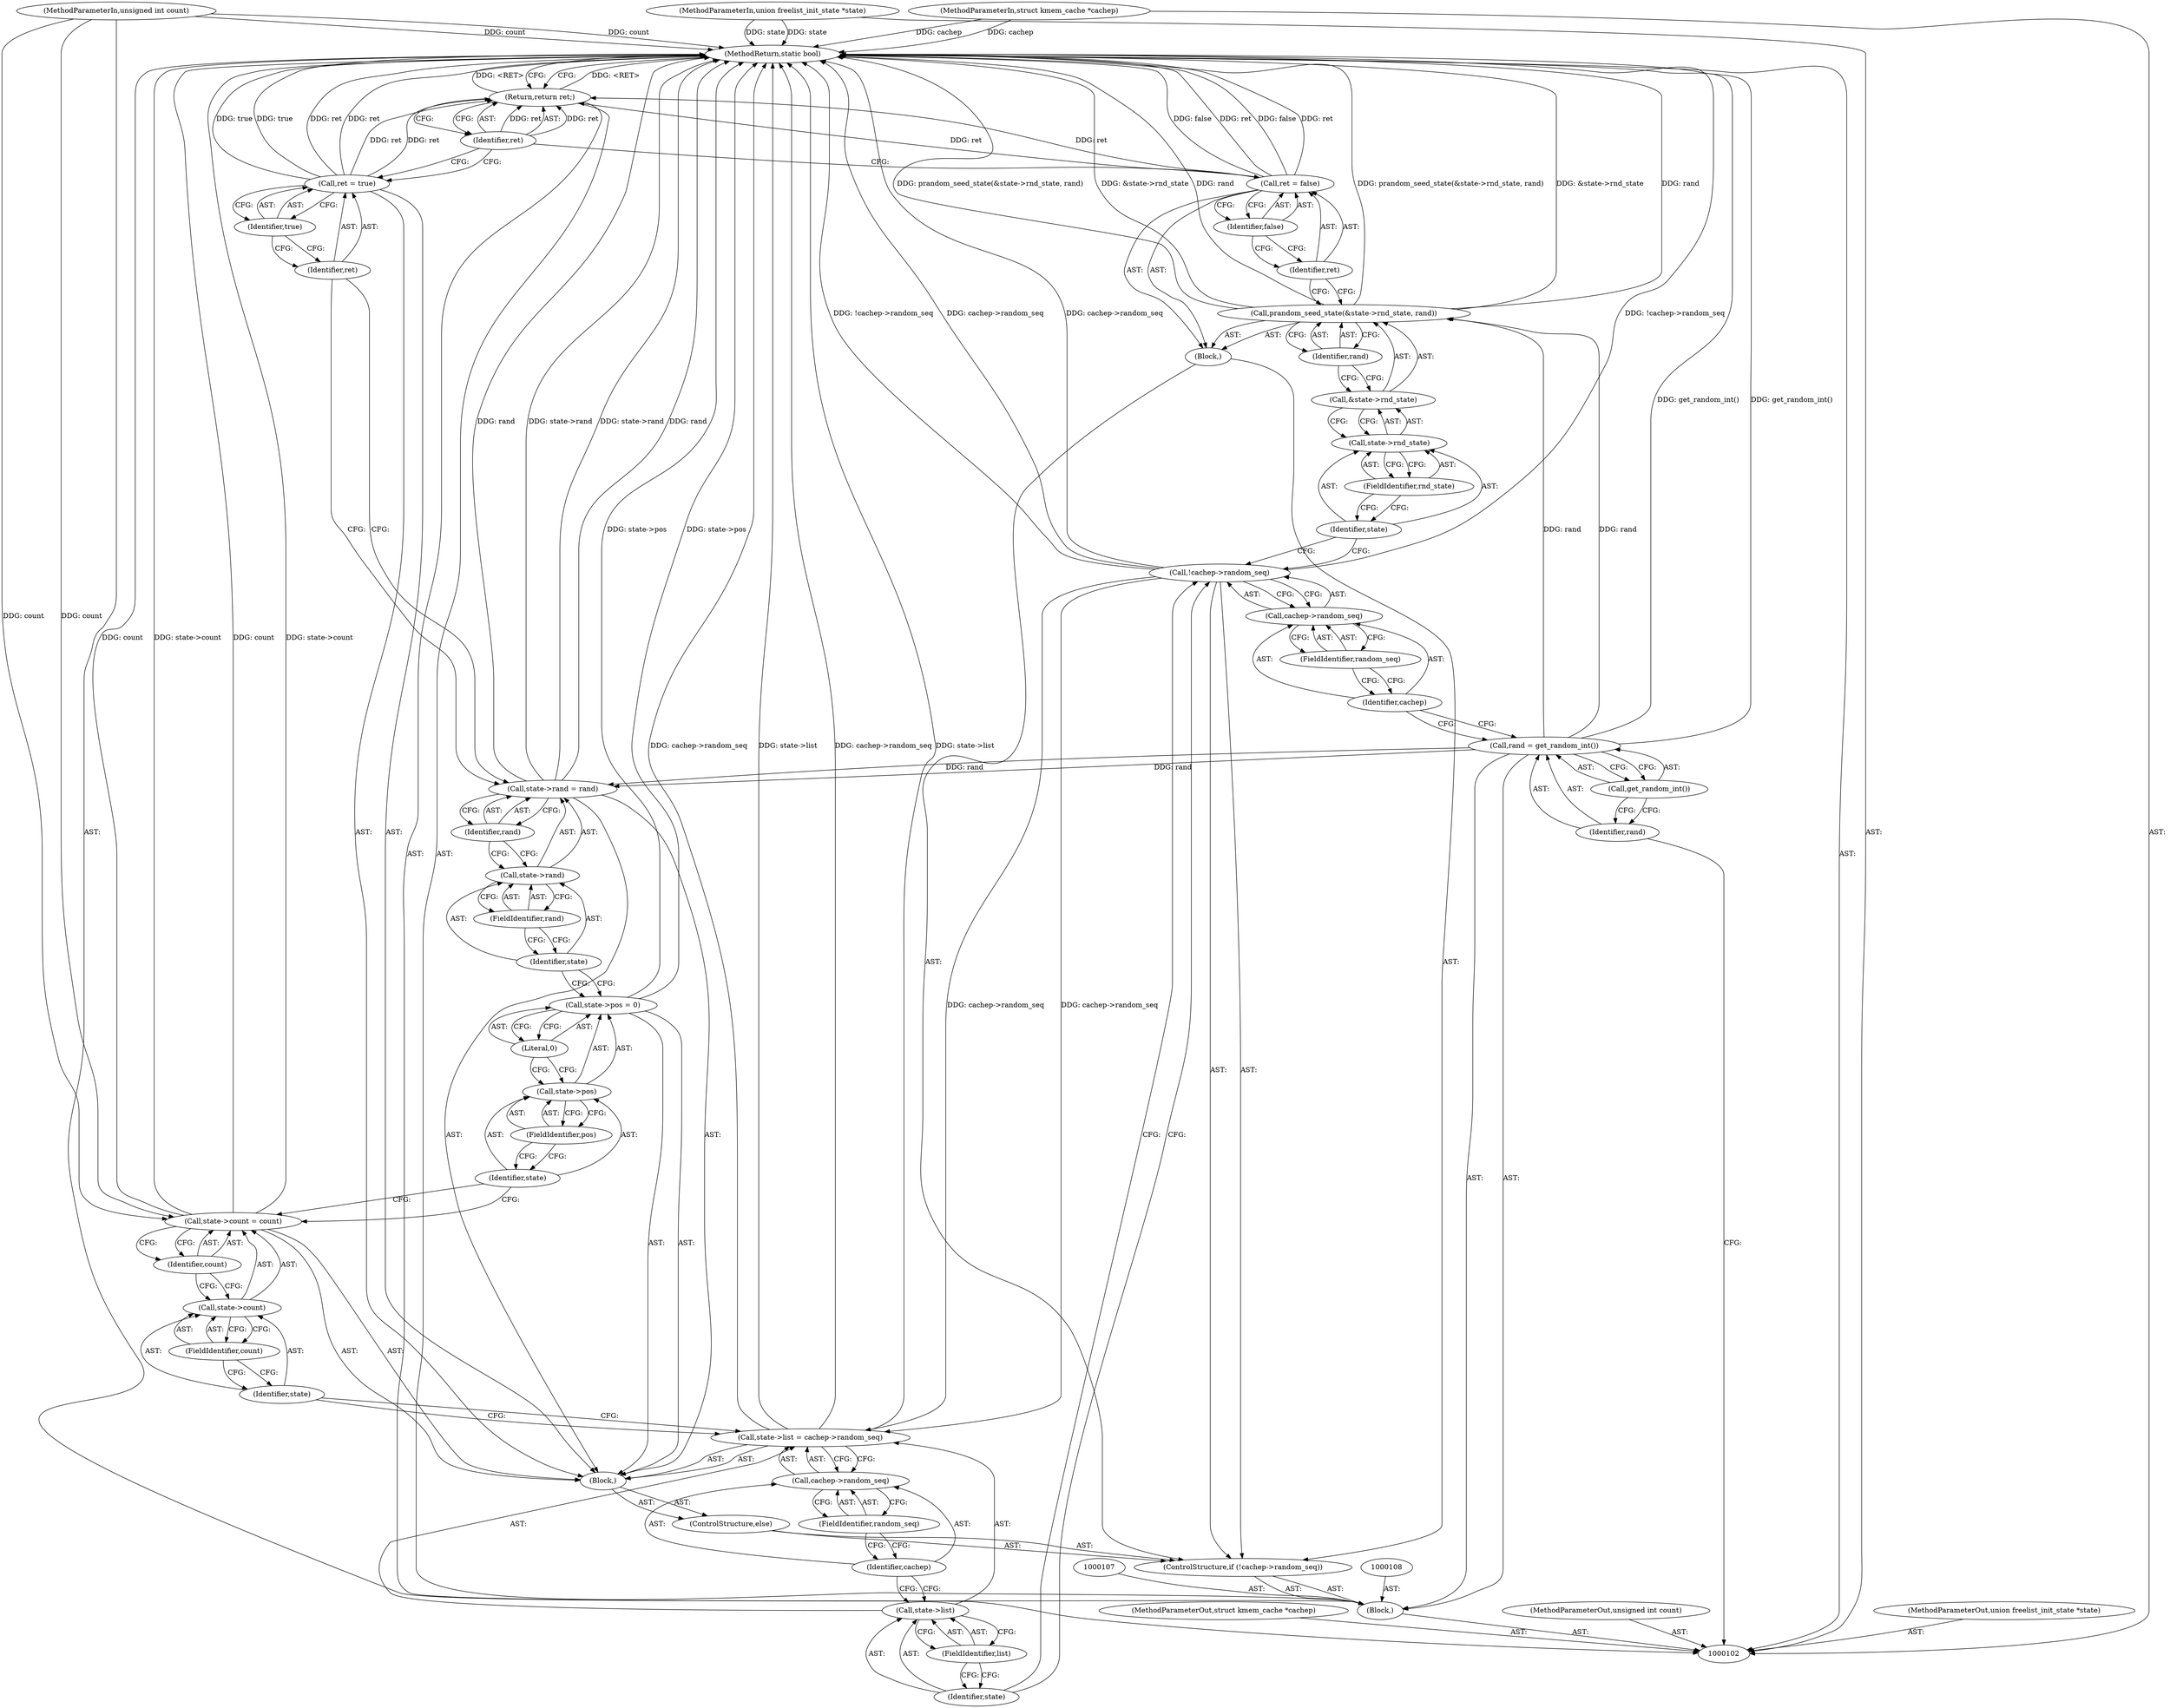 digraph "1_linux_c4e490cf148e85ead0d1b1c2caaba833f1d5b29f" {
"1000156" [label="(MethodReturn,static bool)"];
"1000103" [label="(MethodParameterIn,union freelist_init_state *state)"];
"1000192" [label="(MethodParameterOut,union freelist_init_state *state)"];
"1000112" [label="(ControlStructure,if (!cachep->random_seq))"];
"1000116" [label="(FieldIdentifier,random_seq)"];
"1000117" [label="(Block,)"];
"1000113" [label="(Call,!cachep->random_seq)"];
"1000114" [label="(Call,cachep->random_seq)"];
"1000115" [label="(Identifier,cachep)"];
"1000118" [label="(Call,prandom_seed_state(&state->rnd_state, rand))"];
"1000119" [label="(Call,&state->rnd_state)"];
"1000120" [label="(Call,state->rnd_state)"];
"1000121" [label="(Identifier,state)"];
"1000122" [label="(FieldIdentifier,rnd_state)"];
"1000123" [label="(Identifier,rand)"];
"1000124" [label="(Call,ret = false)"];
"1000125" [label="(Identifier,ret)"];
"1000126" [label="(Identifier,false)"];
"1000127" [label="(ControlStructure,else)"];
"1000128" [label="(Block,)"];
"1000132" [label="(FieldIdentifier,list)"];
"1000133" [label="(Call,cachep->random_seq)"];
"1000134" [label="(Identifier,cachep)"];
"1000135" [label="(FieldIdentifier,random_seq)"];
"1000129" [label="(Call,state->list = cachep->random_seq)"];
"1000130" [label="(Call,state->list)"];
"1000131" [label="(Identifier,state)"];
"1000139" [label="(FieldIdentifier,count)"];
"1000140" [label="(Identifier,count)"];
"1000136" [label="(Call,state->count = count)"];
"1000137" [label="(Call,state->count)"];
"1000138" [label="(Identifier,state)"];
"1000145" [label="(Literal,0)"];
"1000141" [label="(Call,state->pos = 0)"];
"1000142" [label="(Call,state->pos)"];
"1000143" [label="(Identifier,state)"];
"1000144" [label="(FieldIdentifier,pos)"];
"1000150" [label="(Identifier,rand)"];
"1000146" [label="(Call,state->rand = rand)"];
"1000147" [label="(Call,state->rand)"];
"1000148" [label="(Identifier,state)"];
"1000149" [label="(FieldIdentifier,rand)"];
"1000104" [label="(MethodParameterIn,struct kmem_cache *cachep)"];
"1000193" [label="(MethodParameterOut,struct kmem_cache *cachep)"];
"1000151" [label="(Call,ret = true)"];
"1000152" [label="(Identifier,ret)"];
"1000153" [label="(Identifier,true)"];
"1000154" [label="(Return,return ret;)"];
"1000155" [label="(Identifier,ret)"];
"1000105" [label="(MethodParameterIn,unsigned int count)"];
"1000194" [label="(MethodParameterOut,unsigned int count)"];
"1000106" [label="(Block,)"];
"1000109" [label="(Call,rand = get_random_int())"];
"1000110" [label="(Identifier,rand)"];
"1000111" [label="(Call,get_random_int())"];
"1000156" -> "1000102"  [label="AST: "];
"1000156" -> "1000154"  [label="CFG: "];
"1000141" -> "1000156"  [label="DDG: state->pos"];
"1000124" -> "1000156"  [label="DDG: ret"];
"1000124" -> "1000156"  [label="DDG: false"];
"1000104" -> "1000156"  [label="DDG: cachep"];
"1000105" -> "1000156"  [label="DDG: count"];
"1000113" -> "1000156"  [label="DDG: cachep->random_seq"];
"1000113" -> "1000156"  [label="DDG: !cachep->random_seq"];
"1000151" -> "1000156"  [label="DDG: true"];
"1000151" -> "1000156"  [label="DDG: ret"];
"1000118" -> "1000156"  [label="DDG: prandom_seed_state(&state->rnd_state, rand)"];
"1000118" -> "1000156"  [label="DDG: &state->rnd_state"];
"1000118" -> "1000156"  [label="DDG: rand"];
"1000129" -> "1000156"  [label="DDG: cachep->random_seq"];
"1000129" -> "1000156"  [label="DDG: state->list"];
"1000146" -> "1000156"  [label="DDG: rand"];
"1000146" -> "1000156"  [label="DDG: state->rand"];
"1000136" -> "1000156"  [label="DDG: count"];
"1000136" -> "1000156"  [label="DDG: state->count"];
"1000103" -> "1000156"  [label="DDG: state"];
"1000109" -> "1000156"  [label="DDG: get_random_int()"];
"1000154" -> "1000156"  [label="DDG: <RET>"];
"1000103" -> "1000102"  [label="AST: "];
"1000103" -> "1000156"  [label="DDG: state"];
"1000192" -> "1000102"  [label="AST: "];
"1000112" -> "1000106"  [label="AST: "];
"1000113" -> "1000112"  [label="AST: "];
"1000117" -> "1000112"  [label="AST: "];
"1000127" -> "1000112"  [label="AST: "];
"1000116" -> "1000114"  [label="AST: "];
"1000116" -> "1000115"  [label="CFG: "];
"1000114" -> "1000116"  [label="CFG: "];
"1000117" -> "1000112"  [label="AST: "];
"1000118" -> "1000117"  [label="AST: "];
"1000124" -> "1000117"  [label="AST: "];
"1000113" -> "1000112"  [label="AST: "];
"1000113" -> "1000114"  [label="CFG: "];
"1000114" -> "1000113"  [label="AST: "];
"1000121" -> "1000113"  [label="CFG: "];
"1000131" -> "1000113"  [label="CFG: "];
"1000113" -> "1000156"  [label="DDG: cachep->random_seq"];
"1000113" -> "1000156"  [label="DDG: !cachep->random_seq"];
"1000113" -> "1000129"  [label="DDG: cachep->random_seq"];
"1000114" -> "1000113"  [label="AST: "];
"1000114" -> "1000116"  [label="CFG: "];
"1000115" -> "1000114"  [label="AST: "];
"1000116" -> "1000114"  [label="AST: "];
"1000113" -> "1000114"  [label="CFG: "];
"1000115" -> "1000114"  [label="AST: "];
"1000115" -> "1000109"  [label="CFG: "];
"1000116" -> "1000115"  [label="CFG: "];
"1000118" -> "1000117"  [label="AST: "];
"1000118" -> "1000123"  [label="CFG: "];
"1000119" -> "1000118"  [label="AST: "];
"1000123" -> "1000118"  [label="AST: "];
"1000125" -> "1000118"  [label="CFG: "];
"1000118" -> "1000156"  [label="DDG: prandom_seed_state(&state->rnd_state, rand)"];
"1000118" -> "1000156"  [label="DDG: &state->rnd_state"];
"1000118" -> "1000156"  [label="DDG: rand"];
"1000109" -> "1000118"  [label="DDG: rand"];
"1000119" -> "1000118"  [label="AST: "];
"1000119" -> "1000120"  [label="CFG: "];
"1000120" -> "1000119"  [label="AST: "];
"1000123" -> "1000119"  [label="CFG: "];
"1000120" -> "1000119"  [label="AST: "];
"1000120" -> "1000122"  [label="CFG: "];
"1000121" -> "1000120"  [label="AST: "];
"1000122" -> "1000120"  [label="AST: "];
"1000119" -> "1000120"  [label="CFG: "];
"1000121" -> "1000120"  [label="AST: "];
"1000121" -> "1000113"  [label="CFG: "];
"1000122" -> "1000121"  [label="CFG: "];
"1000122" -> "1000120"  [label="AST: "];
"1000122" -> "1000121"  [label="CFG: "];
"1000120" -> "1000122"  [label="CFG: "];
"1000123" -> "1000118"  [label="AST: "];
"1000123" -> "1000119"  [label="CFG: "];
"1000118" -> "1000123"  [label="CFG: "];
"1000124" -> "1000117"  [label="AST: "];
"1000124" -> "1000126"  [label="CFG: "];
"1000125" -> "1000124"  [label="AST: "];
"1000126" -> "1000124"  [label="AST: "];
"1000155" -> "1000124"  [label="CFG: "];
"1000124" -> "1000156"  [label="DDG: ret"];
"1000124" -> "1000156"  [label="DDG: false"];
"1000124" -> "1000154"  [label="DDG: ret"];
"1000125" -> "1000124"  [label="AST: "];
"1000125" -> "1000118"  [label="CFG: "];
"1000126" -> "1000125"  [label="CFG: "];
"1000126" -> "1000124"  [label="AST: "];
"1000126" -> "1000125"  [label="CFG: "];
"1000124" -> "1000126"  [label="CFG: "];
"1000127" -> "1000112"  [label="AST: "];
"1000128" -> "1000127"  [label="AST: "];
"1000128" -> "1000127"  [label="AST: "];
"1000129" -> "1000128"  [label="AST: "];
"1000136" -> "1000128"  [label="AST: "];
"1000141" -> "1000128"  [label="AST: "];
"1000146" -> "1000128"  [label="AST: "];
"1000151" -> "1000128"  [label="AST: "];
"1000132" -> "1000130"  [label="AST: "];
"1000132" -> "1000131"  [label="CFG: "];
"1000130" -> "1000132"  [label="CFG: "];
"1000133" -> "1000129"  [label="AST: "];
"1000133" -> "1000135"  [label="CFG: "];
"1000134" -> "1000133"  [label="AST: "];
"1000135" -> "1000133"  [label="AST: "];
"1000129" -> "1000133"  [label="CFG: "];
"1000134" -> "1000133"  [label="AST: "];
"1000134" -> "1000130"  [label="CFG: "];
"1000135" -> "1000134"  [label="CFG: "];
"1000135" -> "1000133"  [label="AST: "];
"1000135" -> "1000134"  [label="CFG: "];
"1000133" -> "1000135"  [label="CFG: "];
"1000129" -> "1000128"  [label="AST: "];
"1000129" -> "1000133"  [label="CFG: "];
"1000130" -> "1000129"  [label="AST: "];
"1000133" -> "1000129"  [label="AST: "];
"1000138" -> "1000129"  [label="CFG: "];
"1000129" -> "1000156"  [label="DDG: cachep->random_seq"];
"1000129" -> "1000156"  [label="DDG: state->list"];
"1000113" -> "1000129"  [label="DDG: cachep->random_seq"];
"1000130" -> "1000129"  [label="AST: "];
"1000130" -> "1000132"  [label="CFG: "];
"1000131" -> "1000130"  [label="AST: "];
"1000132" -> "1000130"  [label="AST: "];
"1000134" -> "1000130"  [label="CFG: "];
"1000131" -> "1000130"  [label="AST: "];
"1000131" -> "1000113"  [label="CFG: "];
"1000132" -> "1000131"  [label="CFG: "];
"1000139" -> "1000137"  [label="AST: "];
"1000139" -> "1000138"  [label="CFG: "];
"1000137" -> "1000139"  [label="CFG: "];
"1000140" -> "1000136"  [label="AST: "];
"1000140" -> "1000137"  [label="CFG: "];
"1000136" -> "1000140"  [label="CFG: "];
"1000136" -> "1000128"  [label="AST: "];
"1000136" -> "1000140"  [label="CFG: "];
"1000137" -> "1000136"  [label="AST: "];
"1000140" -> "1000136"  [label="AST: "];
"1000143" -> "1000136"  [label="CFG: "];
"1000136" -> "1000156"  [label="DDG: count"];
"1000136" -> "1000156"  [label="DDG: state->count"];
"1000105" -> "1000136"  [label="DDG: count"];
"1000137" -> "1000136"  [label="AST: "];
"1000137" -> "1000139"  [label="CFG: "];
"1000138" -> "1000137"  [label="AST: "];
"1000139" -> "1000137"  [label="AST: "];
"1000140" -> "1000137"  [label="CFG: "];
"1000138" -> "1000137"  [label="AST: "];
"1000138" -> "1000129"  [label="CFG: "];
"1000139" -> "1000138"  [label="CFG: "];
"1000145" -> "1000141"  [label="AST: "];
"1000145" -> "1000142"  [label="CFG: "];
"1000141" -> "1000145"  [label="CFG: "];
"1000141" -> "1000128"  [label="AST: "];
"1000141" -> "1000145"  [label="CFG: "];
"1000142" -> "1000141"  [label="AST: "];
"1000145" -> "1000141"  [label="AST: "];
"1000148" -> "1000141"  [label="CFG: "];
"1000141" -> "1000156"  [label="DDG: state->pos"];
"1000142" -> "1000141"  [label="AST: "];
"1000142" -> "1000144"  [label="CFG: "];
"1000143" -> "1000142"  [label="AST: "];
"1000144" -> "1000142"  [label="AST: "];
"1000145" -> "1000142"  [label="CFG: "];
"1000143" -> "1000142"  [label="AST: "];
"1000143" -> "1000136"  [label="CFG: "];
"1000144" -> "1000143"  [label="CFG: "];
"1000144" -> "1000142"  [label="AST: "];
"1000144" -> "1000143"  [label="CFG: "];
"1000142" -> "1000144"  [label="CFG: "];
"1000150" -> "1000146"  [label="AST: "];
"1000150" -> "1000147"  [label="CFG: "];
"1000146" -> "1000150"  [label="CFG: "];
"1000146" -> "1000128"  [label="AST: "];
"1000146" -> "1000150"  [label="CFG: "];
"1000147" -> "1000146"  [label="AST: "];
"1000150" -> "1000146"  [label="AST: "];
"1000152" -> "1000146"  [label="CFG: "];
"1000146" -> "1000156"  [label="DDG: rand"];
"1000146" -> "1000156"  [label="DDG: state->rand"];
"1000109" -> "1000146"  [label="DDG: rand"];
"1000147" -> "1000146"  [label="AST: "];
"1000147" -> "1000149"  [label="CFG: "];
"1000148" -> "1000147"  [label="AST: "];
"1000149" -> "1000147"  [label="AST: "];
"1000150" -> "1000147"  [label="CFG: "];
"1000148" -> "1000147"  [label="AST: "];
"1000148" -> "1000141"  [label="CFG: "];
"1000149" -> "1000148"  [label="CFG: "];
"1000149" -> "1000147"  [label="AST: "];
"1000149" -> "1000148"  [label="CFG: "];
"1000147" -> "1000149"  [label="CFG: "];
"1000104" -> "1000102"  [label="AST: "];
"1000104" -> "1000156"  [label="DDG: cachep"];
"1000193" -> "1000102"  [label="AST: "];
"1000151" -> "1000128"  [label="AST: "];
"1000151" -> "1000153"  [label="CFG: "];
"1000152" -> "1000151"  [label="AST: "];
"1000153" -> "1000151"  [label="AST: "];
"1000155" -> "1000151"  [label="CFG: "];
"1000151" -> "1000156"  [label="DDG: true"];
"1000151" -> "1000156"  [label="DDG: ret"];
"1000151" -> "1000154"  [label="DDG: ret"];
"1000152" -> "1000151"  [label="AST: "];
"1000152" -> "1000146"  [label="CFG: "];
"1000153" -> "1000152"  [label="CFG: "];
"1000153" -> "1000151"  [label="AST: "];
"1000153" -> "1000152"  [label="CFG: "];
"1000151" -> "1000153"  [label="CFG: "];
"1000154" -> "1000106"  [label="AST: "];
"1000154" -> "1000155"  [label="CFG: "];
"1000155" -> "1000154"  [label="AST: "];
"1000156" -> "1000154"  [label="CFG: "];
"1000154" -> "1000156"  [label="DDG: <RET>"];
"1000155" -> "1000154"  [label="DDG: ret"];
"1000124" -> "1000154"  [label="DDG: ret"];
"1000151" -> "1000154"  [label="DDG: ret"];
"1000155" -> "1000154"  [label="AST: "];
"1000154" -> "1000155"  [label="CFG: "];
"1000155" -> "1000151"  [label="CFG: "];
"1000155" -> "1000154"  [label="DDG: ret"];
"1000105" -> "1000102"  [label="AST: "];
"1000105" -> "1000156"  [label="DDG: count"];
"1000105" -> "1000136"  [label="DDG: count"];
"1000194" -> "1000102"  [label="AST: "];
"1000106" -> "1000102"  [label="AST: "];
"1000107" -> "1000106"  [label="AST: "];
"1000108" -> "1000106"  [label="AST: "];
"1000109" -> "1000106"  [label="AST: "];
"1000112" -> "1000106"  [label="AST: "];
"1000154" -> "1000106"  [label="AST: "];
"1000109" -> "1000106"  [label="AST: "];
"1000109" -> "1000111"  [label="CFG: "];
"1000110" -> "1000109"  [label="AST: "];
"1000111" -> "1000109"  [label="AST: "];
"1000115" -> "1000109"  [label="CFG: "];
"1000109" -> "1000156"  [label="DDG: get_random_int()"];
"1000109" -> "1000118"  [label="DDG: rand"];
"1000109" -> "1000146"  [label="DDG: rand"];
"1000110" -> "1000109"  [label="AST: "];
"1000110" -> "1000102"  [label="CFG: "];
"1000111" -> "1000110"  [label="CFG: "];
"1000111" -> "1000109"  [label="AST: "];
"1000111" -> "1000110"  [label="CFG: "];
"1000109" -> "1000111"  [label="CFG: "];
}
